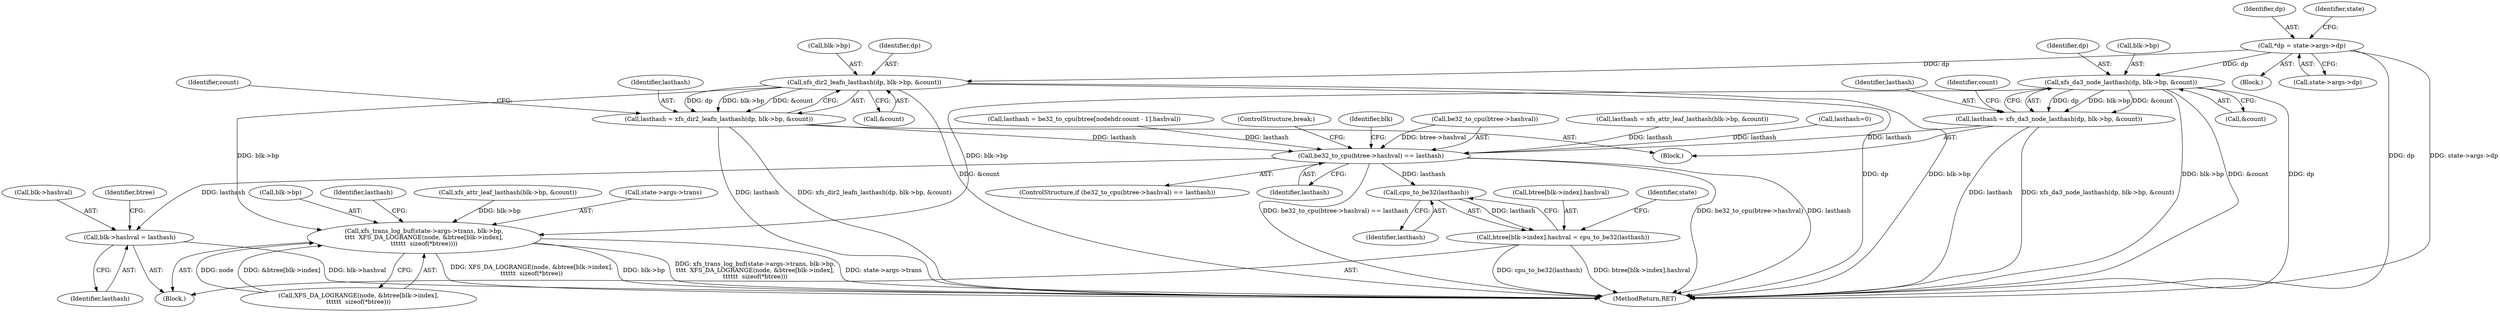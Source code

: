 digraph "1_linux_c88547a8119e3b581318ab65e9b72f27f23e641d@pointer" {
"1000114" [label="(Call,*dp = state->args->dp)"];
"1000163" [label="(Call,xfs_dir2_leafn_lasthash(dp, blk->bp, &count))"];
"1000161" [label="(Call,lasthash = xfs_dir2_leafn_lasthash(dp, blk->bp, &count))"];
"1000224" [label="(Call,be32_to_cpu(btree->hashval) == lasthash)"];
"1000231" [label="(Call,blk->hashval = lasthash)"];
"1000244" [label="(Call,cpu_to_be32(lasthash))"];
"1000236" [label="(Call,btree[blk->index].hashval = cpu_to_be32(lasthash))"];
"1000246" [label="(Call,xfs_trans_log_buf(state->args->trans, blk->bp,\n\t\t\t\t  XFS_DA_LOGRANGE(node, &btree[blk->index],\n\t\t\t\t\t\t  sizeof(*btree))))"];
"1000179" [label="(Call,xfs_da3_node_lasthash(dp, blk->bp, &count))"];
"1000177" [label="(Call,lasthash = xfs_da3_node_lasthash(dp, blk->bp, &count))"];
"1000255" [label="(Call,XFS_DA_LOGRANGE(node, &btree[blk->index],\n\t\t\t\t\t\t  sizeof(*btree)))"];
"1000267" [label="(Identifier,lasthash)"];
"1000232" [label="(Call,blk->hashval)"];
"1000246" [label="(Call,xfs_trans_log_buf(state->args->trans, blk->bp,\n\t\t\t\t  XFS_DA_LOGRANGE(node, &btree[blk->index],\n\t\t\t\t\t\t  sizeof(*btree))))"];
"1000161" [label="(Call,lasthash = xfs_dir2_leafn_lasthash(dp, blk->bp, &count))"];
"1000165" [label="(Call,blk->bp)"];
"1000163" [label="(Call,xfs_dir2_leafn_lasthash(dp, blk->bp, &count))"];
"1000114" [label="(Call,*dp = state->args->dp)"];
"1000245" [label="(Identifier,lasthash)"];
"1000235" [label="(Identifier,lasthash)"];
"1000244" [label="(Call,cpu_to_be32(lasthash))"];
"1000172" [label="(Identifier,count)"];
"1000162" [label="(Identifier,lasthash)"];
"1000266" [label="(Call,lasthash = be32_to_cpu(btree[nodehdr.count - 1].hashval))"];
"1000224" [label="(Call,be32_to_cpu(btree->hashval) == lasthash)"];
"1000230" [label="(ControlStructure,break;)"];
"1000148" [label="(Call,xfs_attr_leaf_lasthash(blk->bp, &count))"];
"1000103" [label="(Block,)"];
"1000180" [label="(Identifier,dp)"];
"1000115" [label="(Identifier,dp)"];
"1000144" [label="(Block,)"];
"1000206" [label="(Block,)"];
"1000247" [label="(Call,state->args->trans)"];
"1000237" [label="(Call,btree[blk->index].hashval)"];
"1000252" [label="(Call,blk->bp)"];
"1000236" [label="(Call,btree[blk->index].hashval = cpu_to_be32(lasthash))"];
"1000168" [label="(Call,&count)"];
"1000181" [label="(Call,blk->bp)"];
"1000123" [label="(Identifier,state)"];
"1000233" [label="(Identifier,blk)"];
"1000116" [label="(Call,state->args->dp)"];
"1000184" [label="(Call,&count)"];
"1000188" [label="(Identifier,count)"];
"1000223" [label="(ControlStructure,if (be32_to_cpu(btree->hashval) == lasthash))"];
"1000178" [label="(Identifier,lasthash)"];
"1000177" [label="(Call,lasthash = xfs_da3_node_lasthash(dp, blk->bp, &count))"];
"1000231" [label="(Call,blk->hashval = lasthash)"];
"1000225" [label="(Call,be32_to_cpu(btree->hashval))"];
"1000278" [label="(MethodReturn,RET)"];
"1000164" [label="(Identifier,dp)"];
"1000179" [label="(Call,xfs_da3_node_lasthash(dp, blk->bp, &count))"];
"1000239" [label="(Identifier,btree)"];
"1000146" [label="(Call,lasthash = xfs_attr_leaf_lasthash(blk->bp, &count))"];
"1000108" [label="(Call,lasthash=0)"];
"1000249" [label="(Identifier,state)"];
"1000229" [label="(Identifier,lasthash)"];
"1000114" -> "1000103"  [label="AST: "];
"1000114" -> "1000116"  [label="CFG: "];
"1000115" -> "1000114"  [label="AST: "];
"1000116" -> "1000114"  [label="AST: "];
"1000123" -> "1000114"  [label="CFG: "];
"1000114" -> "1000278"  [label="DDG: dp"];
"1000114" -> "1000278"  [label="DDG: state->args->dp"];
"1000114" -> "1000163"  [label="DDG: dp"];
"1000114" -> "1000179"  [label="DDG: dp"];
"1000163" -> "1000161"  [label="AST: "];
"1000163" -> "1000168"  [label="CFG: "];
"1000164" -> "1000163"  [label="AST: "];
"1000165" -> "1000163"  [label="AST: "];
"1000168" -> "1000163"  [label="AST: "];
"1000161" -> "1000163"  [label="CFG: "];
"1000163" -> "1000278"  [label="DDG: &count"];
"1000163" -> "1000278"  [label="DDG: dp"];
"1000163" -> "1000278"  [label="DDG: blk->bp"];
"1000163" -> "1000161"  [label="DDG: dp"];
"1000163" -> "1000161"  [label="DDG: blk->bp"];
"1000163" -> "1000161"  [label="DDG: &count"];
"1000163" -> "1000246"  [label="DDG: blk->bp"];
"1000161" -> "1000144"  [label="AST: "];
"1000162" -> "1000161"  [label="AST: "];
"1000172" -> "1000161"  [label="CFG: "];
"1000161" -> "1000278"  [label="DDG: xfs_dir2_leafn_lasthash(dp, blk->bp, &count)"];
"1000161" -> "1000278"  [label="DDG: lasthash"];
"1000161" -> "1000224"  [label="DDG: lasthash"];
"1000224" -> "1000223"  [label="AST: "];
"1000224" -> "1000229"  [label="CFG: "];
"1000225" -> "1000224"  [label="AST: "];
"1000229" -> "1000224"  [label="AST: "];
"1000230" -> "1000224"  [label="CFG: "];
"1000233" -> "1000224"  [label="CFG: "];
"1000224" -> "1000278"  [label="DDG: be32_to_cpu(btree->hashval)"];
"1000224" -> "1000278"  [label="DDG: lasthash"];
"1000224" -> "1000278"  [label="DDG: be32_to_cpu(btree->hashval) == lasthash"];
"1000225" -> "1000224"  [label="DDG: btree->hashval"];
"1000177" -> "1000224"  [label="DDG: lasthash"];
"1000266" -> "1000224"  [label="DDG: lasthash"];
"1000146" -> "1000224"  [label="DDG: lasthash"];
"1000108" -> "1000224"  [label="DDG: lasthash"];
"1000224" -> "1000231"  [label="DDG: lasthash"];
"1000224" -> "1000244"  [label="DDG: lasthash"];
"1000231" -> "1000206"  [label="AST: "];
"1000231" -> "1000235"  [label="CFG: "];
"1000232" -> "1000231"  [label="AST: "];
"1000235" -> "1000231"  [label="AST: "];
"1000239" -> "1000231"  [label="CFG: "];
"1000231" -> "1000278"  [label="DDG: blk->hashval"];
"1000244" -> "1000236"  [label="AST: "];
"1000244" -> "1000245"  [label="CFG: "];
"1000245" -> "1000244"  [label="AST: "];
"1000236" -> "1000244"  [label="CFG: "];
"1000244" -> "1000236"  [label="DDG: lasthash"];
"1000236" -> "1000206"  [label="AST: "];
"1000237" -> "1000236"  [label="AST: "];
"1000249" -> "1000236"  [label="CFG: "];
"1000236" -> "1000278"  [label="DDG: btree[blk->index].hashval"];
"1000236" -> "1000278"  [label="DDG: cpu_to_be32(lasthash)"];
"1000246" -> "1000206"  [label="AST: "];
"1000246" -> "1000255"  [label="CFG: "];
"1000247" -> "1000246"  [label="AST: "];
"1000252" -> "1000246"  [label="AST: "];
"1000255" -> "1000246"  [label="AST: "];
"1000267" -> "1000246"  [label="CFG: "];
"1000246" -> "1000278"  [label="DDG: XFS_DA_LOGRANGE(node, &btree[blk->index],\n\t\t\t\t\t\t  sizeof(*btree))"];
"1000246" -> "1000278"  [label="DDG: blk->bp"];
"1000246" -> "1000278"  [label="DDG: xfs_trans_log_buf(state->args->trans, blk->bp,\n\t\t\t\t  XFS_DA_LOGRANGE(node, &btree[blk->index],\n\t\t\t\t\t\t  sizeof(*btree)))"];
"1000246" -> "1000278"  [label="DDG: state->args->trans"];
"1000179" -> "1000246"  [label="DDG: blk->bp"];
"1000148" -> "1000246"  [label="DDG: blk->bp"];
"1000255" -> "1000246"  [label="DDG: node"];
"1000255" -> "1000246"  [label="DDG: &btree[blk->index]"];
"1000179" -> "1000177"  [label="AST: "];
"1000179" -> "1000184"  [label="CFG: "];
"1000180" -> "1000179"  [label="AST: "];
"1000181" -> "1000179"  [label="AST: "];
"1000184" -> "1000179"  [label="AST: "];
"1000177" -> "1000179"  [label="CFG: "];
"1000179" -> "1000278"  [label="DDG: blk->bp"];
"1000179" -> "1000278"  [label="DDG: &count"];
"1000179" -> "1000278"  [label="DDG: dp"];
"1000179" -> "1000177"  [label="DDG: dp"];
"1000179" -> "1000177"  [label="DDG: blk->bp"];
"1000179" -> "1000177"  [label="DDG: &count"];
"1000177" -> "1000144"  [label="AST: "];
"1000178" -> "1000177"  [label="AST: "];
"1000188" -> "1000177"  [label="CFG: "];
"1000177" -> "1000278"  [label="DDG: lasthash"];
"1000177" -> "1000278"  [label="DDG: xfs_da3_node_lasthash(dp, blk->bp, &count)"];
}
